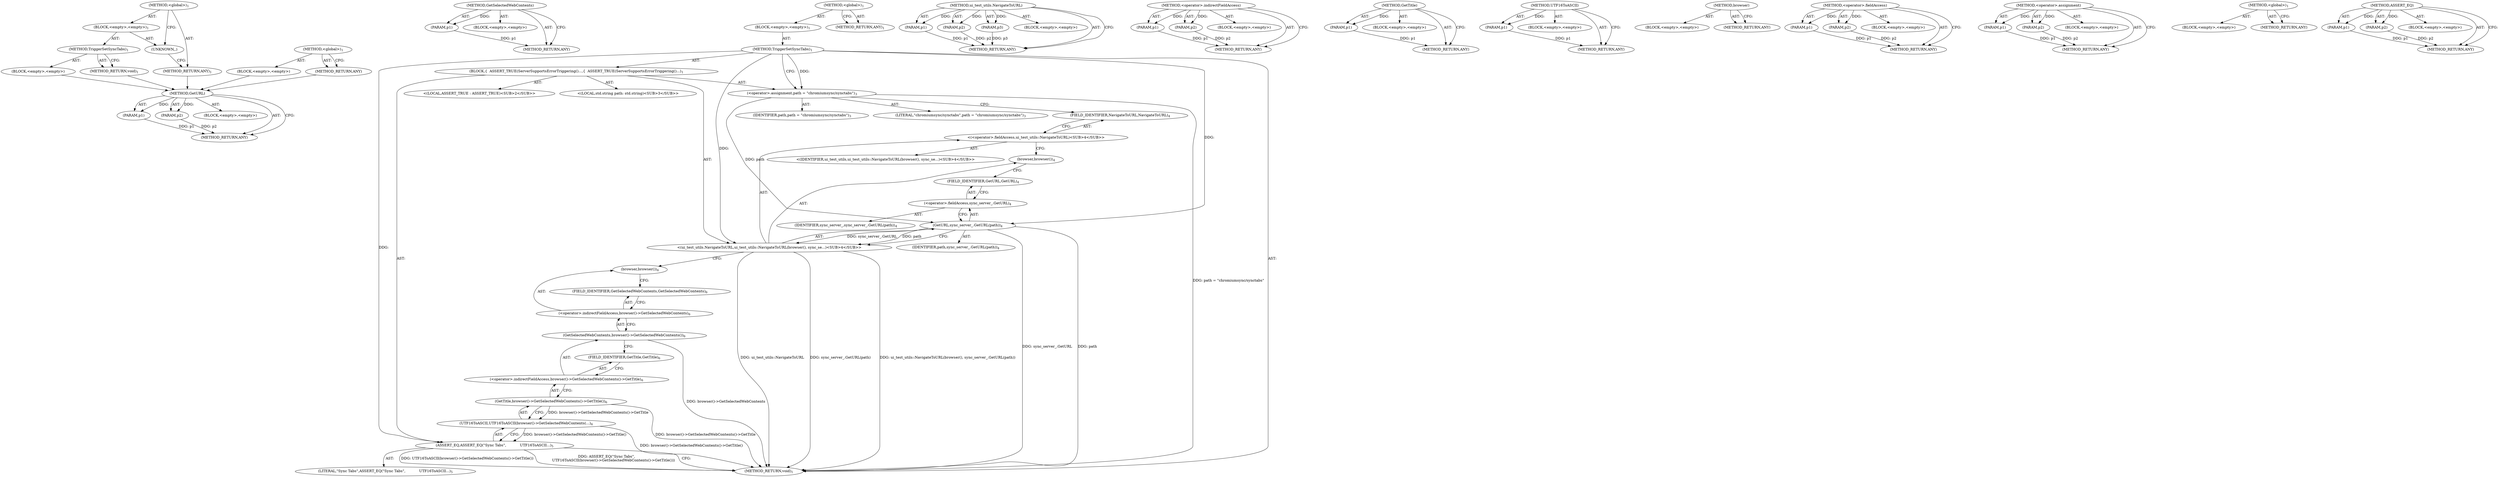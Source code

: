 digraph "&lt;global&gt;" {
vulnerable_77 [label=<(METHOD,GetURL)>];
vulnerable_78 [label=<(PARAM,p1)>];
vulnerable_79 [label=<(PARAM,p2)>];
vulnerable_80 [label=<(BLOCK,&lt;empty&gt;,&lt;empty&gt;)>];
vulnerable_81 [label=<(METHOD_RETURN,ANY)>];
vulnerable_100 [label=<(METHOD,GetSelectedWebContents)>];
vulnerable_101 [label=<(PARAM,p1)>];
vulnerable_102 [label=<(BLOCK,&lt;empty&gt;,&lt;empty&gt;)>];
vulnerable_103 [label=<(METHOD_RETURN,ANY)>];
vulnerable_6 [label=<(METHOD,&lt;global&gt;)<SUB>1</SUB>>];
vulnerable_7 [label=<(BLOCK,&lt;empty&gt;,&lt;empty&gt;)<SUB>1</SUB>>];
vulnerable_8 [label=<(METHOD,TriggerSetSyncTabs)<SUB>1</SUB>>];
vulnerable_9 [label=<(BLOCK,{
  ASSERT_TRUE(ServerSupportsErrorTriggering()...,{
  ASSERT_TRUE(ServerSupportsErrorTriggering()...)<SUB>1</SUB>>];
vulnerable_10 [label="<(LOCAL,ASSERT_TRUE : ASSERT_TRUE)<SUB>2</SUB>>"];
vulnerable_11 [label="<(LOCAL,std.string path: std.string)<SUB>3</SUB>>"];
vulnerable_12 [label=<(&lt;operator&gt;.assignment,path = &quot;chromiumsync/synctabs&quot;)<SUB>3</SUB>>];
vulnerable_13 [label=<(IDENTIFIER,path,path = &quot;chromiumsync/synctabs&quot;)<SUB>3</SUB>>];
vulnerable_14 [label=<(LITERAL,&quot;chromiumsync/synctabs&quot;,path = &quot;chromiumsync/synctabs&quot;)<SUB>3</SUB>>];
vulnerable_15 [label="<(ui_test_utils.NavigateToURL,ui_test_utils::NavigateToURL(browser(), sync_se...)<SUB>4</SUB>>"];
vulnerable_16 [label="<(&lt;operator&gt;.fieldAccess,ui_test_utils::NavigateToURL)<SUB>4</SUB>>"];
vulnerable_17 [label="<(IDENTIFIER,ui_test_utils,ui_test_utils::NavigateToURL(browser(), sync_se...)<SUB>4</SUB>>"];
vulnerable_18 [label=<(FIELD_IDENTIFIER,NavigateToURL,NavigateToURL)<SUB>4</SUB>>];
vulnerable_19 [label=<(browser,browser())<SUB>4</SUB>>];
vulnerable_20 [label=<(GetURL,sync_server_.GetURL(path))<SUB>4</SUB>>];
vulnerable_21 [label=<(&lt;operator&gt;.fieldAccess,sync_server_.GetURL)<SUB>4</SUB>>];
vulnerable_22 [label=<(IDENTIFIER,sync_server_,sync_server_.GetURL(path))<SUB>4</SUB>>];
vulnerable_23 [label=<(FIELD_IDENTIFIER,GetURL,GetURL)<SUB>4</SUB>>];
vulnerable_24 [label=<(IDENTIFIER,path,sync_server_.GetURL(path))<SUB>4</SUB>>];
vulnerable_25 [label=<(ASSERT_EQ,ASSERT_EQ(&quot;Sync Tabs&quot;,
            UTF16ToASCII...)<SUB>5</SUB>>];
vulnerable_26 [label=<(LITERAL,&quot;Sync Tabs&quot;,ASSERT_EQ(&quot;Sync Tabs&quot;,
            UTF16ToASCII...)<SUB>5</SUB>>];
vulnerable_27 [label=<(UTF16ToASCII,UTF16ToASCII(browser()-&gt;GetSelectedWebContents(...)<SUB>6</SUB>>];
vulnerable_28 [label=<(GetTitle,browser()-&gt;GetSelectedWebContents()-&gt;GetTitle())<SUB>6</SUB>>];
vulnerable_29 [label=<(&lt;operator&gt;.indirectFieldAccess,browser()-&gt;GetSelectedWebContents()-&gt;GetTitle)<SUB>6</SUB>>];
vulnerable_30 [label=<(GetSelectedWebContents,browser()-&gt;GetSelectedWebContents())<SUB>6</SUB>>];
vulnerable_31 [label=<(&lt;operator&gt;.indirectFieldAccess,browser()-&gt;GetSelectedWebContents)<SUB>6</SUB>>];
vulnerable_32 [label=<(browser,browser())<SUB>6</SUB>>];
vulnerable_33 [label=<(FIELD_IDENTIFIER,GetSelectedWebContents,GetSelectedWebContents)<SUB>6</SUB>>];
vulnerable_34 [label=<(FIELD_IDENTIFIER,GetTitle,GetTitle)<SUB>6</SUB>>];
vulnerable_35 [label=<(METHOD_RETURN,void)<SUB>1</SUB>>];
vulnerable_37 [label=<(METHOD_RETURN,ANY)<SUB>1</SUB>>];
vulnerable_63 [label=<(METHOD,ui_test_utils.NavigateToURL)>];
vulnerable_64 [label=<(PARAM,p1)>];
vulnerable_65 [label=<(PARAM,p2)>];
vulnerable_66 [label=<(PARAM,p3)>];
vulnerable_67 [label=<(BLOCK,&lt;empty&gt;,&lt;empty&gt;)>];
vulnerable_68 [label=<(METHOD_RETURN,ANY)>];
vulnerable_95 [label=<(METHOD,&lt;operator&gt;.indirectFieldAccess)>];
vulnerable_96 [label=<(PARAM,p1)>];
vulnerable_97 [label=<(PARAM,p2)>];
vulnerable_98 [label=<(BLOCK,&lt;empty&gt;,&lt;empty&gt;)>];
vulnerable_99 [label=<(METHOD_RETURN,ANY)>];
vulnerable_91 [label=<(METHOD,GetTitle)>];
vulnerable_92 [label=<(PARAM,p1)>];
vulnerable_93 [label=<(BLOCK,&lt;empty&gt;,&lt;empty&gt;)>];
vulnerable_94 [label=<(METHOD_RETURN,ANY)>];
vulnerable_87 [label=<(METHOD,UTF16ToASCII)>];
vulnerable_88 [label=<(PARAM,p1)>];
vulnerable_89 [label=<(BLOCK,&lt;empty&gt;,&lt;empty&gt;)>];
vulnerable_90 [label=<(METHOD_RETURN,ANY)>];
vulnerable_74 [label=<(METHOD,browser)>];
vulnerable_75 [label=<(BLOCK,&lt;empty&gt;,&lt;empty&gt;)>];
vulnerable_76 [label=<(METHOD_RETURN,ANY)>];
vulnerable_69 [label=<(METHOD,&lt;operator&gt;.fieldAccess)>];
vulnerable_70 [label=<(PARAM,p1)>];
vulnerable_71 [label=<(PARAM,p2)>];
vulnerable_72 [label=<(BLOCK,&lt;empty&gt;,&lt;empty&gt;)>];
vulnerable_73 [label=<(METHOD_RETURN,ANY)>];
vulnerable_58 [label=<(METHOD,&lt;operator&gt;.assignment)>];
vulnerable_59 [label=<(PARAM,p1)>];
vulnerable_60 [label=<(PARAM,p2)>];
vulnerable_61 [label=<(BLOCK,&lt;empty&gt;,&lt;empty&gt;)>];
vulnerable_62 [label=<(METHOD_RETURN,ANY)>];
vulnerable_52 [label=<(METHOD,&lt;global&gt;)<SUB>1</SUB>>];
vulnerable_53 [label=<(BLOCK,&lt;empty&gt;,&lt;empty&gt;)>];
vulnerable_54 [label=<(METHOD_RETURN,ANY)>];
vulnerable_82 [label=<(METHOD,ASSERT_EQ)>];
vulnerable_83 [label=<(PARAM,p1)>];
vulnerable_84 [label=<(PARAM,p2)>];
vulnerable_85 [label=<(BLOCK,&lt;empty&gt;,&lt;empty&gt;)>];
vulnerable_86 [label=<(METHOD_RETURN,ANY)>];
fixed_6 [label=<(METHOD,&lt;global&gt;)<SUB>1</SUB>>];
fixed_7 [label=<(BLOCK,&lt;empty&gt;,&lt;empty&gt;)<SUB>1</SUB>>];
fixed_8 [label=<(METHOD,TriggerSetSyncTabs)<SUB>1</SUB>>];
fixed_9 [label=<(BLOCK,&lt;empty&gt;,&lt;empty&gt;)>];
fixed_10 [label=<(METHOD_RETURN,void)<SUB>1</SUB>>];
fixed_12 [label=<(UNKNOWN,,)>];
fixed_13 [label=<(METHOD_RETURN,ANY)<SUB>1</SUB>>];
fixed_20 [label=<(METHOD,&lt;global&gt;)<SUB>1</SUB>>];
fixed_21 [label=<(BLOCK,&lt;empty&gt;,&lt;empty&gt;)>];
fixed_22 [label=<(METHOD_RETURN,ANY)>];
vulnerable_77 -> vulnerable_78  [key=0, label="AST: "];
vulnerable_77 -> vulnerable_78  [key=1, label="DDG: "];
vulnerable_77 -> vulnerable_80  [key=0, label="AST: "];
vulnerable_77 -> vulnerable_79  [key=0, label="AST: "];
vulnerable_77 -> vulnerable_79  [key=1, label="DDG: "];
vulnerable_77 -> vulnerable_81  [key=0, label="AST: "];
vulnerable_77 -> vulnerable_81  [key=1, label="CFG: "];
vulnerable_78 -> vulnerable_81  [key=0, label="DDG: p1"];
vulnerable_79 -> vulnerable_81  [key=0, label="DDG: p2"];
vulnerable_100 -> vulnerable_101  [key=0, label="AST: "];
vulnerable_100 -> vulnerable_101  [key=1, label="DDG: "];
vulnerable_100 -> vulnerable_102  [key=0, label="AST: "];
vulnerable_100 -> vulnerable_103  [key=0, label="AST: "];
vulnerable_100 -> vulnerable_103  [key=1, label="CFG: "];
vulnerable_101 -> vulnerable_103  [key=0, label="DDG: p1"];
vulnerable_6 -> vulnerable_7  [key=0, label="AST: "];
vulnerable_6 -> vulnerable_37  [key=0, label="AST: "];
vulnerable_6 -> vulnerable_37  [key=1, label="CFG: "];
vulnerable_7 -> vulnerable_8  [key=0, label="AST: "];
vulnerable_8 -> vulnerable_9  [key=0, label="AST: "];
vulnerable_8 -> vulnerable_35  [key=0, label="AST: "];
vulnerable_8 -> vulnerable_12  [key=0, label="CFG: "];
vulnerable_8 -> vulnerable_12  [key=1, label="DDG: "];
vulnerable_8 -> vulnerable_15  [key=0, label="DDG: "];
vulnerable_8 -> vulnerable_25  [key=0, label="DDG: "];
vulnerable_8 -> vulnerable_20  [key=0, label="DDG: "];
vulnerable_9 -> vulnerable_10  [key=0, label="AST: "];
vulnerable_9 -> vulnerable_11  [key=0, label="AST: "];
vulnerable_9 -> vulnerable_12  [key=0, label="AST: "];
vulnerable_9 -> vulnerable_15  [key=0, label="AST: "];
vulnerable_9 -> vulnerable_25  [key=0, label="AST: "];
vulnerable_12 -> vulnerable_13  [key=0, label="AST: "];
vulnerable_12 -> vulnerable_14  [key=0, label="AST: "];
vulnerable_12 -> vulnerable_18  [key=0, label="CFG: "];
vulnerable_12 -> vulnerable_35  [key=0, label="DDG: path = &quot;chromiumsync/synctabs&quot;"];
vulnerable_12 -> vulnerable_20  [key=0, label="DDG: path"];
vulnerable_15 -> vulnerable_16  [key=0, label="AST: "];
vulnerable_15 -> vulnerable_19  [key=0, label="AST: "];
vulnerable_15 -> vulnerable_20  [key=0, label="AST: "];
vulnerable_15 -> vulnerable_32  [key=0, label="CFG: "];
vulnerable_15 -> vulnerable_35  [key=0, label="DDG: ui_test_utils::NavigateToURL"];
vulnerable_15 -> vulnerable_35  [key=1, label="DDG: sync_server_.GetURL(path)"];
vulnerable_15 -> vulnerable_35  [key=2, label="DDG: ui_test_utils::NavigateToURL(browser(), sync_server_.GetURL(path))"];
vulnerable_16 -> vulnerable_17  [key=0, label="AST: "];
vulnerable_16 -> vulnerable_18  [key=0, label="AST: "];
vulnerable_16 -> vulnerable_19  [key=0, label="CFG: "];
vulnerable_18 -> vulnerable_16  [key=0, label="CFG: "];
vulnerable_19 -> vulnerable_23  [key=0, label="CFG: "];
vulnerable_20 -> vulnerable_21  [key=0, label="AST: "];
vulnerable_20 -> vulnerable_24  [key=0, label="AST: "];
vulnerable_20 -> vulnerable_15  [key=0, label="CFG: "];
vulnerable_20 -> vulnerable_15  [key=1, label="DDG: sync_server_.GetURL"];
vulnerable_20 -> vulnerable_15  [key=2, label="DDG: path"];
vulnerable_20 -> vulnerable_35  [key=0, label="DDG: sync_server_.GetURL"];
vulnerable_20 -> vulnerable_35  [key=1, label="DDG: path"];
vulnerable_21 -> vulnerable_22  [key=0, label="AST: "];
vulnerable_21 -> vulnerable_23  [key=0, label="AST: "];
vulnerable_21 -> vulnerable_20  [key=0, label="CFG: "];
vulnerable_23 -> vulnerable_21  [key=0, label="CFG: "];
vulnerable_25 -> vulnerable_26  [key=0, label="AST: "];
vulnerable_25 -> vulnerable_27  [key=0, label="AST: "];
vulnerable_25 -> vulnerable_35  [key=0, label="CFG: "];
vulnerable_25 -> vulnerable_35  [key=1, label="DDG: UTF16ToASCII(browser()-&gt;GetSelectedWebContents()-&gt;GetTitle())"];
vulnerable_25 -> vulnerable_35  [key=2, label="DDG: ASSERT_EQ(&quot;Sync Tabs&quot;,
            UTF16ToASCII(browser()-&gt;GetSelectedWebContents()-&gt;GetTitle()))"];
vulnerable_27 -> vulnerable_28  [key=0, label="AST: "];
vulnerable_27 -> vulnerable_25  [key=0, label="CFG: "];
vulnerable_27 -> vulnerable_25  [key=1, label="DDG: browser()-&gt;GetSelectedWebContents()-&gt;GetTitle()"];
vulnerable_27 -> vulnerable_35  [key=0, label="DDG: browser()-&gt;GetSelectedWebContents()-&gt;GetTitle()"];
vulnerable_28 -> vulnerable_29  [key=0, label="AST: "];
vulnerable_28 -> vulnerable_27  [key=0, label="CFG: "];
vulnerable_28 -> vulnerable_27  [key=1, label="DDG: browser()-&gt;GetSelectedWebContents()-&gt;GetTitle"];
vulnerable_28 -> vulnerable_35  [key=0, label="DDG: browser()-&gt;GetSelectedWebContents()-&gt;GetTitle"];
vulnerable_29 -> vulnerable_30  [key=0, label="AST: "];
vulnerable_29 -> vulnerable_34  [key=0, label="AST: "];
vulnerable_29 -> vulnerable_28  [key=0, label="CFG: "];
vulnerable_30 -> vulnerable_31  [key=0, label="AST: "];
vulnerable_30 -> vulnerable_34  [key=0, label="CFG: "];
vulnerable_30 -> vulnerable_35  [key=0, label="DDG: browser()-&gt;GetSelectedWebContents"];
vulnerable_31 -> vulnerable_32  [key=0, label="AST: "];
vulnerable_31 -> vulnerable_33  [key=0, label="AST: "];
vulnerable_31 -> vulnerable_30  [key=0, label="CFG: "];
vulnerable_32 -> vulnerable_33  [key=0, label="CFG: "];
vulnerable_33 -> vulnerable_31  [key=0, label="CFG: "];
vulnerable_34 -> vulnerable_29  [key=0, label="CFG: "];
vulnerable_63 -> vulnerable_64  [key=0, label="AST: "];
vulnerable_63 -> vulnerable_64  [key=1, label="DDG: "];
vulnerable_63 -> vulnerable_67  [key=0, label="AST: "];
vulnerable_63 -> vulnerable_65  [key=0, label="AST: "];
vulnerable_63 -> vulnerable_65  [key=1, label="DDG: "];
vulnerable_63 -> vulnerable_68  [key=0, label="AST: "];
vulnerable_63 -> vulnerable_68  [key=1, label="CFG: "];
vulnerable_63 -> vulnerable_66  [key=0, label="AST: "];
vulnerable_63 -> vulnerable_66  [key=1, label="DDG: "];
vulnerable_64 -> vulnerable_68  [key=0, label="DDG: p1"];
vulnerable_65 -> vulnerable_68  [key=0, label="DDG: p2"];
vulnerable_66 -> vulnerable_68  [key=0, label="DDG: p3"];
vulnerable_95 -> vulnerable_96  [key=0, label="AST: "];
vulnerable_95 -> vulnerable_96  [key=1, label="DDG: "];
vulnerable_95 -> vulnerable_98  [key=0, label="AST: "];
vulnerable_95 -> vulnerable_97  [key=0, label="AST: "];
vulnerable_95 -> vulnerable_97  [key=1, label="DDG: "];
vulnerable_95 -> vulnerable_99  [key=0, label="AST: "];
vulnerable_95 -> vulnerable_99  [key=1, label="CFG: "];
vulnerable_96 -> vulnerable_99  [key=0, label="DDG: p1"];
vulnerable_97 -> vulnerable_99  [key=0, label="DDG: p2"];
vulnerable_91 -> vulnerable_92  [key=0, label="AST: "];
vulnerable_91 -> vulnerable_92  [key=1, label="DDG: "];
vulnerable_91 -> vulnerable_93  [key=0, label="AST: "];
vulnerable_91 -> vulnerable_94  [key=0, label="AST: "];
vulnerable_91 -> vulnerable_94  [key=1, label="CFG: "];
vulnerable_92 -> vulnerable_94  [key=0, label="DDG: p1"];
vulnerable_87 -> vulnerable_88  [key=0, label="AST: "];
vulnerable_87 -> vulnerable_88  [key=1, label="DDG: "];
vulnerable_87 -> vulnerable_89  [key=0, label="AST: "];
vulnerable_87 -> vulnerable_90  [key=0, label="AST: "];
vulnerable_87 -> vulnerable_90  [key=1, label="CFG: "];
vulnerable_88 -> vulnerable_90  [key=0, label="DDG: p1"];
vulnerable_74 -> vulnerable_75  [key=0, label="AST: "];
vulnerable_74 -> vulnerable_76  [key=0, label="AST: "];
vulnerable_74 -> vulnerable_76  [key=1, label="CFG: "];
vulnerable_69 -> vulnerable_70  [key=0, label="AST: "];
vulnerable_69 -> vulnerable_70  [key=1, label="DDG: "];
vulnerable_69 -> vulnerable_72  [key=0, label="AST: "];
vulnerable_69 -> vulnerable_71  [key=0, label="AST: "];
vulnerable_69 -> vulnerable_71  [key=1, label="DDG: "];
vulnerable_69 -> vulnerable_73  [key=0, label="AST: "];
vulnerable_69 -> vulnerable_73  [key=1, label="CFG: "];
vulnerable_70 -> vulnerable_73  [key=0, label="DDG: p1"];
vulnerable_71 -> vulnerable_73  [key=0, label="DDG: p2"];
vulnerable_58 -> vulnerable_59  [key=0, label="AST: "];
vulnerable_58 -> vulnerable_59  [key=1, label="DDG: "];
vulnerable_58 -> vulnerable_61  [key=0, label="AST: "];
vulnerable_58 -> vulnerable_60  [key=0, label="AST: "];
vulnerable_58 -> vulnerable_60  [key=1, label="DDG: "];
vulnerable_58 -> vulnerable_62  [key=0, label="AST: "];
vulnerable_58 -> vulnerable_62  [key=1, label="CFG: "];
vulnerable_59 -> vulnerable_62  [key=0, label="DDG: p1"];
vulnerable_60 -> vulnerable_62  [key=0, label="DDG: p2"];
vulnerable_52 -> vulnerable_53  [key=0, label="AST: "];
vulnerable_52 -> vulnerable_54  [key=0, label="AST: "];
vulnerable_52 -> vulnerable_54  [key=1, label="CFG: "];
vulnerable_82 -> vulnerable_83  [key=0, label="AST: "];
vulnerable_82 -> vulnerable_83  [key=1, label="DDG: "];
vulnerable_82 -> vulnerable_85  [key=0, label="AST: "];
vulnerable_82 -> vulnerable_84  [key=0, label="AST: "];
vulnerable_82 -> vulnerable_84  [key=1, label="DDG: "];
vulnerable_82 -> vulnerable_86  [key=0, label="AST: "];
vulnerable_82 -> vulnerable_86  [key=1, label="CFG: "];
vulnerable_83 -> vulnerable_86  [key=0, label="DDG: p1"];
vulnerable_84 -> vulnerable_86  [key=0, label="DDG: p2"];
fixed_6 -> fixed_7  [key=0, label="AST: "];
fixed_6 -> fixed_13  [key=0, label="AST: "];
fixed_6 -> fixed_12  [key=0, label="CFG: "];
fixed_7 -> fixed_8  [key=0, label="AST: "];
fixed_7 -> fixed_12  [key=0, label="AST: "];
fixed_8 -> fixed_9  [key=0, label="AST: "];
fixed_8 -> fixed_10  [key=0, label="AST: "];
fixed_8 -> fixed_10  [key=1, label="CFG: "];
fixed_9 -> vulnerable_77  [key=0];
fixed_10 -> vulnerable_77  [key=0];
fixed_12 -> fixed_13  [key=0, label="CFG: "];
fixed_13 -> vulnerable_77  [key=0];
fixed_20 -> fixed_21  [key=0, label="AST: "];
fixed_20 -> fixed_22  [key=0, label="AST: "];
fixed_20 -> fixed_22  [key=1, label="CFG: "];
fixed_21 -> vulnerable_77  [key=0];
fixed_22 -> vulnerable_77  [key=0];
}
